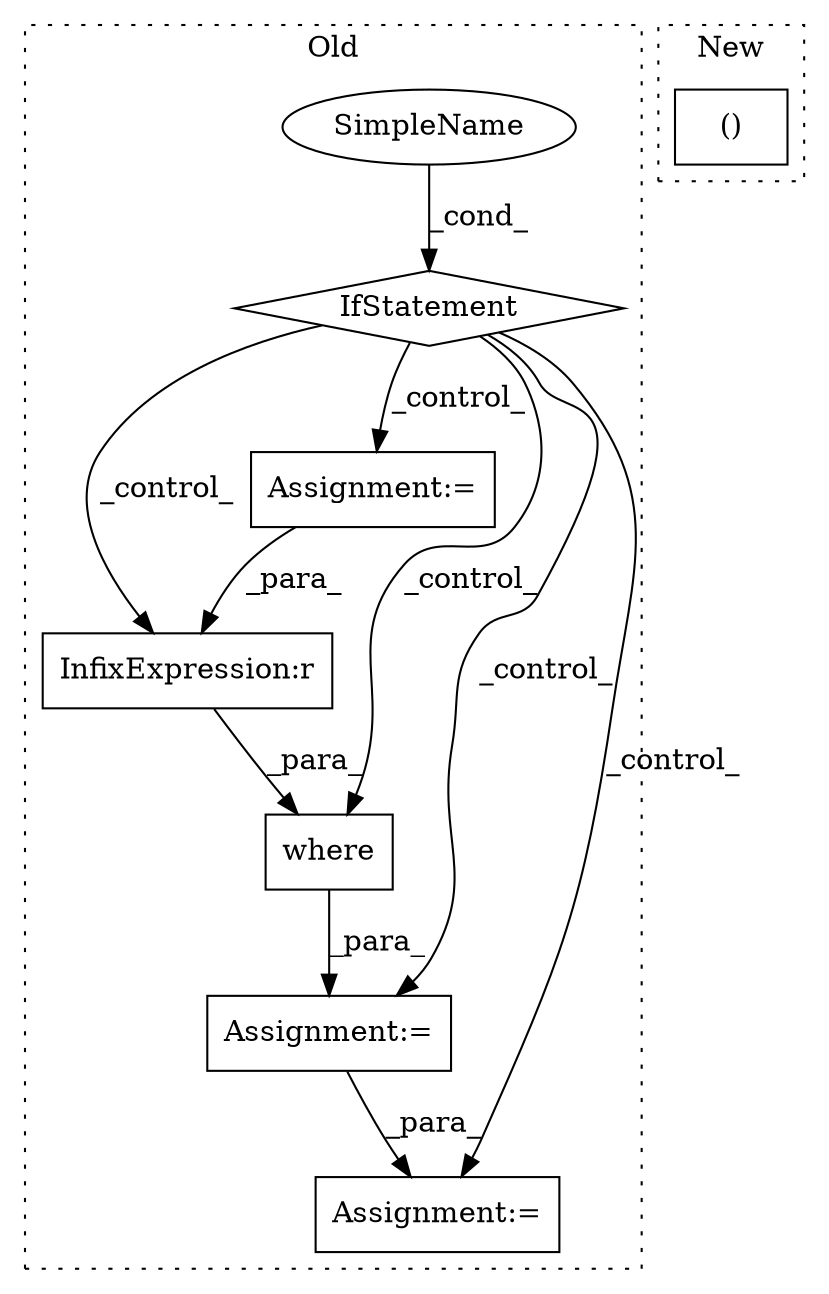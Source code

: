 digraph G {
subgraph cluster0 {
1 [label="where" a="32" s="16756,16889" l="6,1" shape="box"];
3 [label="InfixExpression:r" a="27" s="16783" l="4" shape="box"];
4 [label="Assignment:=" a="7" s="16746" l="1" shape="box"];
5 [label="Assignment:=" a="7" s="16908" l="1" shape="box"];
6 [label="SimpleName" a="42" s="16663" l="17" shape="ellipse"];
7 [label="IfStatement" a="25" s="16659,16680" l="4,2" shape="diamond"];
8 [label="Assignment:=" a="7" s="16701" l="1" shape="box"];
label = "Old";
style="dotted";
}
subgraph cluster1 {
2 [label="()" a="106" s="15637" l="27" shape="box"];
label = "New";
style="dotted";
}
1 -> 4 [label="_para_"];
3 -> 1 [label="_para_"];
4 -> 5 [label="_para_"];
6 -> 7 [label="_cond_"];
7 -> 1 [label="_control_"];
7 -> 5 [label="_control_"];
7 -> 8 [label="_control_"];
7 -> 3 [label="_control_"];
7 -> 4 [label="_control_"];
8 -> 3 [label="_para_"];
}
